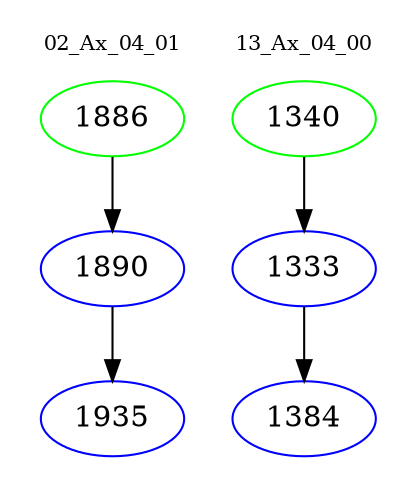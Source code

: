 digraph{
subgraph cluster_0 {
color = white
label = "02_Ax_04_01";
fontsize=10;
T0_1886 [label="1886", color="green"]
T0_1886 -> T0_1890 [color="black"]
T0_1890 [label="1890", color="blue"]
T0_1890 -> T0_1935 [color="black"]
T0_1935 [label="1935", color="blue"]
}
subgraph cluster_1 {
color = white
label = "13_Ax_04_00";
fontsize=10;
T1_1340 [label="1340", color="green"]
T1_1340 -> T1_1333 [color="black"]
T1_1333 [label="1333", color="blue"]
T1_1333 -> T1_1384 [color="black"]
T1_1384 [label="1384", color="blue"]
}
}
